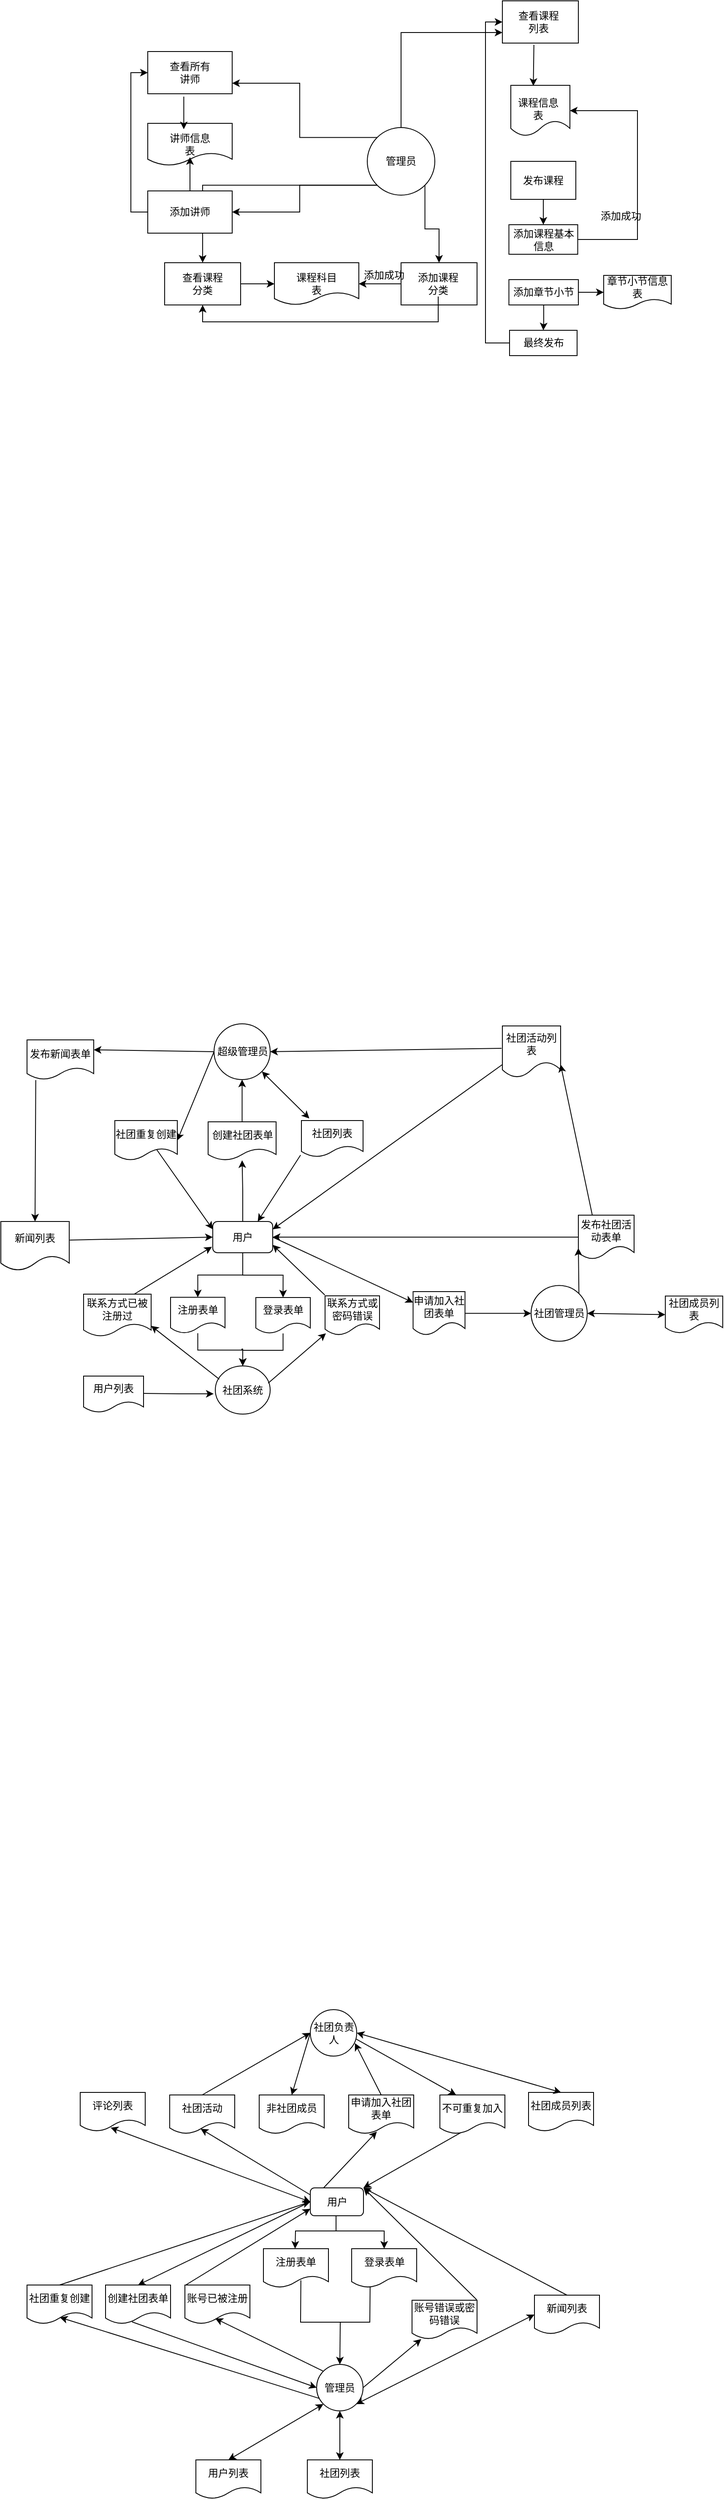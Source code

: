 <mxfile version="21.3.4" type="github">
  <diagram id="PFTaVR9R77RU1zgIoD-t" name="Page-1">
    <mxGraphModel dx="1434" dy="1238" grid="0" gridSize="10" guides="1" tooltips="1" connect="1" arrows="1" fold="1" page="0" pageScale="1" pageWidth="827" pageHeight="1169" background="none" math="0" shadow="0">
      <root>
        <mxCell id="0" />
        <mxCell id="1" parent="0" />
        <mxCell id="eftF3Yvcaq25oSi6NERf-6" style="edgeStyle=orthogonalEdgeStyle;rounded=0;orthogonalLoop=1;jettySize=auto;html=1;exitX=0;exitY=0;exitDx=0;exitDy=0;entryX=1;entryY=0.75;entryDx=0;entryDy=0;" parent="1" source="eftF3Yvcaq25oSi6NERf-1" target="eftF3Yvcaq25oSi6NERf-3" edge="1">
          <mxGeometry relative="1" as="geometry" />
        </mxCell>
        <mxCell id="eftF3Yvcaq25oSi6NERf-15" style="edgeStyle=orthogonalEdgeStyle;rounded=0;orthogonalLoop=1;jettySize=auto;html=1;exitX=0;exitY=1;exitDx=0;exitDy=0;entryX=1;entryY=0.5;entryDx=0;entryDy=0;" parent="1" source="eftF3Yvcaq25oSi6NERf-1" target="eftF3Yvcaq25oSi6NERf-13" edge="1">
          <mxGeometry relative="1" as="geometry" />
        </mxCell>
        <mxCell id="eftF3Yvcaq25oSi6NERf-33" style="edgeStyle=orthogonalEdgeStyle;rounded=0;orthogonalLoop=1;jettySize=auto;html=1;exitX=0;exitY=1;exitDx=0;exitDy=0;entryX=0.5;entryY=0;entryDx=0;entryDy=0;" parent="1" source="eftF3Yvcaq25oSi6NERf-1" target="eftF3Yvcaq25oSi6NERf-23" edge="1">
          <mxGeometry relative="1" as="geometry" />
        </mxCell>
        <mxCell id="eftF3Yvcaq25oSi6NERf-34" style="edgeStyle=orthogonalEdgeStyle;rounded=0;orthogonalLoop=1;jettySize=auto;html=1;exitX=1;exitY=1;exitDx=0;exitDy=0;entryX=0.5;entryY=0;entryDx=0;entryDy=0;" parent="1" source="eftF3Yvcaq25oSi6NERf-1" target="eftF3Yvcaq25oSi6NERf-29" edge="1">
          <mxGeometry relative="1" as="geometry" />
        </mxCell>
        <mxCell id="eftF3Yvcaq25oSi6NERf-41" style="edgeStyle=orthogonalEdgeStyle;rounded=0;orthogonalLoop=1;jettySize=auto;html=1;exitX=0.5;exitY=0;exitDx=0;exitDy=0;entryX=0;entryY=0.75;entryDx=0;entryDy=0;" parent="1" source="eftF3Yvcaq25oSi6NERf-1" target="eftF3Yvcaq25oSi6NERf-35" edge="1">
          <mxGeometry relative="1" as="geometry" />
        </mxCell>
        <mxCell id="eftF3Yvcaq25oSi6NERf-1" value="" style="ellipse;whiteSpace=wrap;html=1;aspect=fixed;" parent="1" vertex="1">
          <mxGeometry x="360" y="-481" width="80" height="80" as="geometry" />
        </mxCell>
        <mxCell id="eftF3Yvcaq25oSi6NERf-2" value="管理员" style="text;html=1;strokeColor=none;fillColor=none;align=center;verticalAlign=middle;whiteSpace=wrap;rounded=0;" parent="1" vertex="1">
          <mxGeometry x="370" y="-456" width="60" height="30" as="geometry" />
        </mxCell>
        <mxCell id="eftF3Yvcaq25oSi6NERf-3" value="" style="rounded=0;whiteSpace=wrap;html=1;" parent="1" vertex="1">
          <mxGeometry x="100" y="-571" width="100" height="50" as="geometry" />
        </mxCell>
        <mxCell id="eftF3Yvcaq25oSi6NERf-5" value="查看所有讲师" style="text;html=1;strokeColor=none;fillColor=none;align=center;verticalAlign=middle;whiteSpace=wrap;rounded=0;" parent="1" vertex="1">
          <mxGeometry x="120" y="-561" width="60" height="30" as="geometry" />
        </mxCell>
        <mxCell id="eftF3Yvcaq25oSi6NERf-7" value="" style="shape=document;whiteSpace=wrap;html=1;boundedLbl=1;" parent="1" vertex="1">
          <mxGeometry x="100" y="-486" width="100" height="50" as="geometry" />
        </mxCell>
        <mxCell id="eftF3Yvcaq25oSi6NERf-8" value="讲师信息表" style="text;html=1;strokeColor=none;fillColor=none;align=center;verticalAlign=middle;whiteSpace=wrap;rounded=0;" parent="1" vertex="1">
          <mxGeometry x="120" y="-476" width="60" height="30" as="geometry" />
        </mxCell>
        <mxCell id="eftF3Yvcaq25oSi6NERf-22" value="" style="edgeStyle=orthogonalEdgeStyle;rounded=0;orthogonalLoop=1;jettySize=auto;html=1;" parent="1" source="eftF3Yvcaq25oSi6NERf-13" target="eftF3Yvcaq25oSi6NERf-8" edge="1">
          <mxGeometry relative="1" as="geometry" />
        </mxCell>
        <mxCell id="eftF3Yvcaq25oSi6NERf-46" style="edgeStyle=orthogonalEdgeStyle;rounded=0;orthogonalLoop=1;jettySize=auto;html=1;entryX=0;entryY=0.5;entryDx=0;entryDy=0;" parent="1" source="eftF3Yvcaq25oSi6NERf-13" target="eftF3Yvcaq25oSi6NERf-3" edge="1">
          <mxGeometry relative="1" as="geometry">
            <Array as="points">
              <mxPoint x="80" y="-381" />
              <mxPoint x="80" y="-546" />
            </Array>
          </mxGeometry>
        </mxCell>
        <mxCell id="eftF3Yvcaq25oSi6NERf-13" value="" style="rounded=0;whiteSpace=wrap;html=1;" parent="1" vertex="1">
          <mxGeometry x="100" y="-406" width="100" height="50" as="geometry" />
        </mxCell>
        <mxCell id="eftF3Yvcaq25oSi6NERf-14" value="添加讲师" style="text;html=1;strokeColor=none;fillColor=none;align=center;verticalAlign=middle;whiteSpace=wrap;rounded=0;" parent="1" vertex="1">
          <mxGeometry x="120" y="-396" width="60" height="30" as="geometry" />
        </mxCell>
        <mxCell id="eftF3Yvcaq25oSi6NERf-21" value="" style="endArrow=classic;html=1;rounded=0;exitX=0.427;exitY=1.067;exitDx=0;exitDy=0;exitPerimeter=0;entryX=0.378;entryY=-0.1;entryDx=0;entryDy=0;entryPerimeter=0;" parent="1" source="eftF3Yvcaq25oSi6NERf-3" target="eftF3Yvcaq25oSi6NERf-8" edge="1">
          <mxGeometry width="50" height="50" relative="1" as="geometry">
            <mxPoint x="380" y="-331" as="sourcePoint" />
            <mxPoint x="430" y="-381" as="targetPoint" />
          </mxGeometry>
        </mxCell>
        <mxCell id="eftF3Yvcaq25oSi6NERf-23" value="" style="rounded=0;whiteSpace=wrap;html=1;" parent="1" vertex="1">
          <mxGeometry x="120" y="-321" width="90" height="50" as="geometry" />
        </mxCell>
        <mxCell id="eftF3Yvcaq25oSi6NERf-24" value="查看课程分类" style="text;html=1;strokeColor=none;fillColor=none;align=center;verticalAlign=middle;whiteSpace=wrap;rounded=0;" parent="1" vertex="1">
          <mxGeometry x="135" y="-311" width="60" height="30" as="geometry" />
        </mxCell>
        <mxCell id="eftF3Yvcaq25oSi6NERf-25" value="" style="shape=document;whiteSpace=wrap;html=1;boundedLbl=1;" parent="1" vertex="1">
          <mxGeometry x="250" y="-321" width="100" height="50" as="geometry" />
        </mxCell>
        <mxCell id="eftF3Yvcaq25oSi6NERf-26" value="课程科目表" style="text;html=1;strokeColor=none;fillColor=none;align=center;verticalAlign=middle;whiteSpace=wrap;rounded=0;" parent="1" vertex="1">
          <mxGeometry x="270" y="-311" width="60" height="30" as="geometry" />
        </mxCell>
        <mxCell id="eftF3Yvcaq25oSi6NERf-28" value="" style="endArrow=classic;html=1;rounded=0;exitX=1;exitY=0.5;exitDx=0;exitDy=0;" parent="1" source="eftF3Yvcaq25oSi6NERf-23" edge="1">
          <mxGeometry width="50" height="50" relative="1" as="geometry">
            <mxPoint x="210" y="-251" as="sourcePoint" />
            <mxPoint x="250" y="-296" as="targetPoint" />
          </mxGeometry>
        </mxCell>
        <mxCell id="eftF3Yvcaq25oSi6NERf-29" value="" style="rounded=0;whiteSpace=wrap;html=1;" parent="1" vertex="1">
          <mxGeometry x="400" y="-321" width="90" height="50" as="geometry" />
        </mxCell>
        <mxCell id="eftF3Yvcaq25oSi6NERf-45" style="edgeStyle=orthogonalEdgeStyle;rounded=0;orthogonalLoop=1;jettySize=auto;html=1;entryX=0.5;entryY=1;entryDx=0;entryDy=0;" parent="1" source="eftF3Yvcaq25oSi6NERf-30" target="eftF3Yvcaq25oSi6NERf-23" edge="1">
          <mxGeometry relative="1" as="geometry">
            <Array as="points">
              <mxPoint x="444" y="-251" />
              <mxPoint x="165" y="-251" />
            </Array>
          </mxGeometry>
        </mxCell>
        <mxCell id="eftF3Yvcaq25oSi6NERf-30" value="添加课程分类" style="text;html=1;strokeColor=none;fillColor=none;align=center;verticalAlign=middle;whiteSpace=wrap;rounded=0;" parent="1" vertex="1">
          <mxGeometry x="414" y="-311" width="60" height="30" as="geometry" />
        </mxCell>
        <mxCell id="eftF3Yvcaq25oSi6NERf-32" value="" style="endArrow=classic;html=1;rounded=0;entryX=1;entryY=0.5;entryDx=0;entryDy=0;exitX=0;exitY=0.5;exitDx=0;exitDy=0;" parent="1" source="eftF3Yvcaq25oSi6NERf-29" target="eftF3Yvcaq25oSi6NERf-25" edge="1">
          <mxGeometry width="50" height="50" relative="1" as="geometry">
            <mxPoint x="360" y="-261" as="sourcePoint" />
            <mxPoint x="400" y="-311" as="targetPoint" />
          </mxGeometry>
        </mxCell>
        <mxCell id="eftF3Yvcaq25oSi6NERf-35" value="" style="rounded=0;whiteSpace=wrap;html=1;" parent="1" vertex="1">
          <mxGeometry x="520" y="-631" width="90" height="50" as="geometry" />
        </mxCell>
        <mxCell id="eftF3Yvcaq25oSi6NERf-36" value="查看课程列表" style="text;html=1;strokeColor=none;fillColor=none;align=center;verticalAlign=middle;whiteSpace=wrap;rounded=0;" parent="1" vertex="1">
          <mxGeometry x="532.5" y="-621" width="60" height="30" as="geometry" />
        </mxCell>
        <mxCell id="eftF3Yvcaq25oSi6NERf-37" value="" style="shape=document;whiteSpace=wrap;html=1;boundedLbl=1;" parent="1" vertex="1">
          <mxGeometry x="530" y="-531" width="70" height="60" as="geometry" />
        </mxCell>
        <mxCell id="eftF3Yvcaq25oSi6NERf-38" value="课程信息表" style="text;html=1;strokeColor=none;fillColor=none;align=center;verticalAlign=middle;whiteSpace=wrap;rounded=0;" parent="1" vertex="1">
          <mxGeometry x="535" y="-516" width="55" height="25" as="geometry" />
        </mxCell>
        <mxCell id="eftF3Yvcaq25oSi6NERf-40" value="" style="endArrow=classic;html=1;rounded=0;exitX=0.415;exitY=1.04;exitDx=0;exitDy=0;exitPerimeter=0;entryX=0.381;entryY=0.011;entryDx=0;entryDy=0;entryPerimeter=0;" parent="1" source="eftF3Yvcaq25oSi6NERf-35" target="eftF3Yvcaq25oSi6NERf-37" edge="1">
          <mxGeometry width="50" height="50" relative="1" as="geometry">
            <mxPoint x="450" y="-491" as="sourcePoint" />
            <mxPoint x="500" y="-541" as="targetPoint" />
          </mxGeometry>
        </mxCell>
        <mxCell id="eftF3Yvcaq25oSi6NERf-42" value="添加成功" style="text;html=1;strokeColor=none;fillColor=none;align=center;verticalAlign=middle;whiteSpace=wrap;rounded=0;" parent="1" vertex="1">
          <mxGeometry x="350" y="-321" width="60" height="30" as="geometry" />
        </mxCell>
        <mxCell id="eftF3Yvcaq25oSi6NERf-50" value="" style="edgeStyle=orthogonalEdgeStyle;rounded=0;orthogonalLoop=1;jettySize=auto;html=1;" parent="1" source="eftF3Yvcaq25oSi6NERf-47" target="eftF3Yvcaq25oSi6NERf-49" edge="1">
          <mxGeometry relative="1" as="geometry" />
        </mxCell>
        <mxCell id="eftF3Yvcaq25oSi6NERf-47" value="发布课程" style="rounded=0;whiteSpace=wrap;html=1;" parent="1" vertex="1">
          <mxGeometry x="530" y="-441" width="77" height="45" as="geometry" />
        </mxCell>
        <mxCell id="eftF3Yvcaq25oSi6NERf-57" style="edgeStyle=orthogonalEdgeStyle;rounded=0;orthogonalLoop=1;jettySize=auto;html=1;entryX=1;entryY=0.5;entryDx=0;entryDy=0;" parent="1" source="eftF3Yvcaq25oSi6NERf-49" target="eftF3Yvcaq25oSi6NERf-37" edge="1">
          <mxGeometry relative="1" as="geometry">
            <Array as="points">
              <mxPoint x="680" y="-348" />
              <mxPoint x="680" y="-501" />
            </Array>
          </mxGeometry>
        </mxCell>
        <mxCell id="eftF3Yvcaq25oSi6NERf-49" value="添加课程基本信息" style="whiteSpace=wrap;html=1;rounded=0;" parent="1" vertex="1">
          <mxGeometry x="527.75" y="-366" width="81.5" height="35" as="geometry" />
        </mxCell>
        <mxCell id="eftF3Yvcaq25oSi6NERf-54" value="" style="edgeStyle=orthogonalEdgeStyle;rounded=0;orthogonalLoop=1;jettySize=auto;html=1;" parent="1" source="eftF3Yvcaq25oSi6NERf-51" target="eftF3Yvcaq25oSi6NERf-53" edge="1">
          <mxGeometry relative="1" as="geometry" />
        </mxCell>
        <mxCell id="eftF3Yvcaq25oSi6NERf-56" value="" style="edgeStyle=orthogonalEdgeStyle;rounded=0;orthogonalLoop=1;jettySize=auto;html=1;" parent="1" source="eftF3Yvcaq25oSi6NERf-51" target="eftF3Yvcaq25oSi6NERf-55" edge="1">
          <mxGeometry relative="1" as="geometry" />
        </mxCell>
        <mxCell id="eftF3Yvcaq25oSi6NERf-51" value="添加章节小节" style="whiteSpace=wrap;html=1;" parent="1" vertex="1">
          <mxGeometry x="527.75" y="-301" width="82.25" height="30" as="geometry" />
        </mxCell>
        <mxCell id="eftF3Yvcaq25oSi6NERf-53" value="章节小节信息表" style="shape=document;whiteSpace=wrap;html=1;boundedLbl=1;" parent="1" vertex="1">
          <mxGeometry x="640" y="-306" width="80" height="40" as="geometry" />
        </mxCell>
        <mxCell id="eftF3Yvcaq25oSi6NERf-59" style="edgeStyle=orthogonalEdgeStyle;rounded=0;orthogonalLoop=1;jettySize=auto;html=1;entryX=0;entryY=0.5;entryDx=0;entryDy=0;" parent="1" source="eftF3Yvcaq25oSi6NERf-55" target="eftF3Yvcaq25oSi6NERf-35" edge="1">
          <mxGeometry relative="1" as="geometry">
            <Array as="points">
              <mxPoint x="500" y="-226" />
              <mxPoint x="500" y="-606" />
            </Array>
          </mxGeometry>
        </mxCell>
        <mxCell id="eftF3Yvcaq25oSi6NERf-55" value="最终发布" style="whiteSpace=wrap;html=1;" parent="1" vertex="1">
          <mxGeometry x="528.5" y="-241" width="80" height="30" as="geometry" />
        </mxCell>
        <mxCell id="eftF3Yvcaq25oSi6NERf-58" value="添加成功" style="text;html=1;align=center;verticalAlign=middle;resizable=0;points=[];autosize=1;strokeColor=none;fillColor=none;" parent="1" vertex="1">
          <mxGeometry x="630" y="-386" width="60" height="20" as="geometry" />
        </mxCell>
        <mxCell id="TgjRXRTITHaoMna3Si7o-6" value="" style="edgeStyle=orthogonalEdgeStyle;rounded=0;orthogonalLoop=1;jettySize=auto;html=1;" parent="1" source="TgjRXRTITHaoMna3Si7o-2" target="TgjRXRTITHaoMna3Si7o-5" edge="1">
          <mxGeometry relative="1" as="geometry" />
        </mxCell>
        <mxCell id="TgjRXRTITHaoMna3Si7o-17" style="edgeStyle=orthogonalEdgeStyle;rounded=0;orthogonalLoop=1;jettySize=auto;html=1;entryX=0.5;entryY=0;entryDx=0;entryDy=0;" parent="1" source="TgjRXRTITHaoMna3Si7o-2" target="TgjRXRTITHaoMna3Si7o-16" edge="1">
          <mxGeometry relative="1" as="geometry" />
        </mxCell>
        <mxCell id="TgjRXRTITHaoMna3Si7o-24" value="" style="edgeStyle=orthogonalEdgeStyle;rounded=0;orthogonalLoop=1;jettySize=auto;html=1;" parent="1" source="TgjRXRTITHaoMna3Si7o-2" target="TgjRXRTITHaoMna3Si7o-23" edge="1">
          <mxGeometry relative="1" as="geometry" />
        </mxCell>
        <mxCell id="TgjRXRTITHaoMna3Si7o-2" value="用户" style="rounded=1;whiteSpace=wrap;html=1;" parent="1" vertex="1">
          <mxGeometry x="177" y="814" width="71" height="37" as="geometry" />
        </mxCell>
        <mxCell id="TgjRXRTITHaoMna3Si7o-9" value="" style="edgeStyle=orthogonalEdgeStyle;rounded=0;orthogonalLoop=1;jettySize=auto;html=1;" parent="1" source="TgjRXRTITHaoMna3Si7o-5" target="TgjRXRTITHaoMna3Si7o-8" edge="1">
          <mxGeometry relative="1" as="geometry" />
        </mxCell>
        <mxCell id="TgjRXRTITHaoMna3Si7o-5" value="注册表单" style="shape=document;whiteSpace=wrap;html=1;boundedLbl=1;rounded=1;" parent="1" vertex="1">
          <mxGeometry x="127" y="903.75" width="64.5" height="42.5" as="geometry" />
        </mxCell>
        <mxCell id="TgjRXRTITHaoMna3Si7o-8" value="社团系统" style="ellipse;whiteSpace=wrap;html=1;" parent="1" vertex="1">
          <mxGeometry x="180" y="985" width="65" height="57" as="geometry" />
        </mxCell>
        <mxCell id="TgjRXRTITHaoMna3Si7o-12" value="联系方式已被注册过" style="shape=document;whiteSpace=wrap;html=1;boundedLbl=1;" parent="1" vertex="1">
          <mxGeometry x="24" y="900" width="80" height="50" as="geometry" />
        </mxCell>
        <mxCell id="TgjRXRTITHaoMna3Si7o-13" value="" style="endArrow=classic;html=1;rounded=0;exitX=0.072;exitY=0.275;exitDx=0;exitDy=0;exitPerimeter=0;entryX=1;entryY=0.75;entryDx=0;entryDy=0;" parent="1" source="TgjRXRTITHaoMna3Si7o-8" target="TgjRXRTITHaoMna3Si7o-12" edge="1">
          <mxGeometry width="50" height="50" relative="1" as="geometry">
            <mxPoint x="57" y="1010" as="sourcePoint" />
            <mxPoint x="107" y="960" as="targetPoint" />
          </mxGeometry>
        </mxCell>
        <mxCell id="TgjRXRTITHaoMna3Si7o-15" value="" style="endArrow=classic;html=1;rounded=0;exitX=0.75;exitY=0;exitDx=0;exitDy=0;" parent="1" source="TgjRXRTITHaoMna3Si7o-12" edge="1">
          <mxGeometry width="50" height="50" relative="1" as="geometry">
            <mxPoint x="126" y="894" as="sourcePoint" />
            <mxPoint x="176" y="844" as="targetPoint" />
          </mxGeometry>
        </mxCell>
        <mxCell id="TgjRXRTITHaoMna3Si7o-18" style="edgeStyle=orthogonalEdgeStyle;rounded=0;orthogonalLoop=1;jettySize=auto;html=1;entryX=0.5;entryY=0;entryDx=0;entryDy=0;" parent="1" source="TgjRXRTITHaoMna3Si7o-16" target="TgjRXRTITHaoMna3Si7o-8" edge="1">
          <mxGeometry relative="1" as="geometry" />
        </mxCell>
        <mxCell id="TgjRXRTITHaoMna3Si7o-16" value="登录表单" style="shape=document;whiteSpace=wrap;html=1;boundedLbl=1;rounded=1;" parent="1" vertex="1">
          <mxGeometry x="228" y="904" width="64.5" height="42.5" as="geometry" />
        </mxCell>
        <mxCell id="TgjRXRTITHaoMna3Si7o-20" value="联系方式或密码错误" style="shape=document;whiteSpace=wrap;html=1;boundedLbl=1;rounded=1;" parent="1" vertex="1">
          <mxGeometry x="310" y="902" width="64.5" height="46.5" as="geometry" />
        </mxCell>
        <mxCell id="TgjRXRTITHaoMna3Si7o-21" value="" style="endArrow=classic;html=1;rounded=0;exitX=0.964;exitY=0.357;exitDx=0;exitDy=0;exitPerimeter=0;entryX=0.016;entryY=0.953;entryDx=0;entryDy=0;entryPerimeter=0;" parent="1" source="TgjRXRTITHaoMna3Si7o-8" target="TgjRXRTITHaoMna3Si7o-20" edge="1">
          <mxGeometry width="50" height="50" relative="1" as="geometry">
            <mxPoint x="303" y="994" as="sourcePoint" />
            <mxPoint x="353" y="944" as="targetPoint" />
          </mxGeometry>
        </mxCell>
        <mxCell id="TgjRXRTITHaoMna3Si7o-22" value="" style="endArrow=classic;html=1;rounded=0;entryX=1;entryY=0.75;entryDx=0;entryDy=0;exitX=-0.005;exitY=-0.022;exitDx=0;exitDy=0;exitPerimeter=0;" parent="1" source="TgjRXRTITHaoMna3Si7o-20" target="TgjRXRTITHaoMna3Si7o-2" edge="1">
          <mxGeometry width="50" height="50" relative="1" as="geometry">
            <mxPoint x="340" y="895" as="sourcePoint" />
            <mxPoint x="390" y="845" as="targetPoint" />
          </mxGeometry>
        </mxCell>
        <mxCell id="TgjRXRTITHaoMna3Si7o-28" style="edgeStyle=orthogonalEdgeStyle;rounded=0;orthogonalLoop=1;jettySize=auto;html=1;exitX=0.5;exitY=0;exitDx=0;exitDy=0;entryX=0.5;entryY=1;entryDx=0;entryDy=0;" parent="1" source="TgjRXRTITHaoMna3Si7o-23" target="TgjRXRTITHaoMna3Si7o-27" edge="1">
          <mxGeometry relative="1" as="geometry" />
        </mxCell>
        <mxCell id="TgjRXRTITHaoMna3Si7o-23" value="创建社团表单" style="shape=document;whiteSpace=wrap;html=1;boundedLbl=1;rounded=1;" parent="1" vertex="1">
          <mxGeometry x="171.5" y="696" width="80.5" height="45.5" as="geometry" />
        </mxCell>
        <mxCell id="TgjRXRTITHaoMna3Si7o-26" style="edgeStyle=orthogonalEdgeStyle;rounded=0;orthogonalLoop=1;jettySize=auto;html=1;exitX=1;exitY=0.5;exitDx=0;exitDy=0;" parent="1" edge="1">
          <mxGeometry relative="1" as="geometry">
            <mxPoint x="178.0" y="1018" as="targetPoint" />
            <mxPoint x="95" y="1017.5" as="sourcePoint" />
          </mxGeometry>
        </mxCell>
        <mxCell id="TgjRXRTITHaoMna3Si7o-25" value="用户列表" style="shape=document;whiteSpace=wrap;html=1;boundedLbl=1;" parent="1" vertex="1">
          <mxGeometry x="24" y="997" width="71" height="43" as="geometry" />
        </mxCell>
        <mxCell id="TgjRXRTITHaoMna3Si7o-27" value="超级管理员" style="ellipse;whiteSpace=wrap;html=1;" parent="1" vertex="1">
          <mxGeometry x="178.5" y="580" width="66.5" height="66" as="geometry" />
        </mxCell>
        <mxCell id="TgjRXRTITHaoMna3Si7o-29" value="社团列表" style="shape=document;whiteSpace=wrap;html=1;boundedLbl=1;" parent="1" vertex="1">
          <mxGeometry x="282" y="694.5" width="73" height="43" as="geometry" />
        </mxCell>
        <mxCell id="TgjRXRTITHaoMna3Si7o-32" value="社团重复创建" style="shape=document;whiteSpace=wrap;html=1;boundedLbl=1;" parent="1" vertex="1">
          <mxGeometry x="61" y="694.5" width="74" height="47" as="geometry" />
        </mxCell>
        <mxCell id="TgjRXRTITHaoMna3Si7o-34" value="" style="endArrow=classic;html=1;rounded=0;exitX=0;exitY=0.5;exitDx=0;exitDy=0;entryX=1;entryY=0.5;entryDx=0;entryDy=0;" parent="1" source="TgjRXRTITHaoMna3Si7o-27" target="TgjRXRTITHaoMna3Si7o-32" edge="1">
          <mxGeometry width="50" height="50" relative="1" as="geometry">
            <mxPoint x="62" y="640" as="sourcePoint" />
            <mxPoint x="112" y="590" as="targetPoint" />
          </mxGeometry>
        </mxCell>
        <mxCell id="TgjRXRTITHaoMna3Si7o-35" value="" style="endArrow=classic;html=1;rounded=0;exitX=0.671;exitY=0.734;exitDx=0;exitDy=0;exitPerimeter=0;entryX=0;entryY=0.25;entryDx=0;entryDy=0;" parent="1" source="TgjRXRTITHaoMna3Si7o-32" target="TgjRXRTITHaoMna3Si7o-2" edge="1">
          <mxGeometry width="50" height="50" relative="1" as="geometry">
            <mxPoint x="125" y="872" as="sourcePoint" />
            <mxPoint x="175" y="822" as="targetPoint" />
          </mxGeometry>
        </mxCell>
        <mxCell id="TgjRXRTITHaoMna3Si7o-36" value="" style="endArrow=classic;html=1;rounded=0;exitX=-0.014;exitY=0.95;exitDx=0;exitDy=0;exitPerimeter=0;entryX=0.75;entryY=0;entryDx=0;entryDy=0;" parent="1" source="TgjRXRTITHaoMna3Si7o-29" target="TgjRXRTITHaoMna3Si7o-2" edge="1">
          <mxGeometry width="50" height="50" relative="1" as="geometry">
            <mxPoint x="420" y="729" as="sourcePoint" />
            <mxPoint x="470" y="679" as="targetPoint" />
          </mxGeometry>
        </mxCell>
        <mxCell id="TgjRXRTITHaoMna3Si7o-38" value="发布新闻表单" style="shape=document;whiteSpace=wrap;html=1;boundedLbl=1;" parent="1" vertex="1">
          <mxGeometry x="-43" y="599" width="79" height="47" as="geometry" />
        </mxCell>
        <mxCell id="TgjRXRTITHaoMna3Si7o-41" value="" style="endArrow=classic;html=1;rounded=0;exitX=0;exitY=0.5;exitDx=0;exitDy=0;entryX=1;entryY=0.25;entryDx=0;entryDy=0;" parent="1" source="TgjRXRTITHaoMna3Si7o-27" target="TgjRXRTITHaoMna3Si7o-38" edge="1">
          <mxGeometry width="50" height="50" relative="1" as="geometry">
            <mxPoint x="-18" y="742" as="sourcePoint" />
            <mxPoint x="32" y="692" as="targetPoint" />
          </mxGeometry>
        </mxCell>
        <mxCell id="TgjRXRTITHaoMna3Si7o-42" value="新闻列表" style="shape=document;whiteSpace=wrap;html=1;boundedLbl=1;" parent="1" vertex="1">
          <mxGeometry x="-74" y="814" width="81" height="58" as="geometry" />
        </mxCell>
        <mxCell id="TgjRXRTITHaoMna3Si7o-43" value="" style="endArrow=classic;html=1;rounded=0;exitX=1.008;exitY=0.379;exitDx=0;exitDy=0;exitPerimeter=0;entryX=0;entryY=0.5;entryDx=0;entryDy=0;" parent="1" source="TgjRXRTITHaoMna3Si7o-42" target="TgjRXRTITHaoMna3Si7o-2" edge="1">
          <mxGeometry width="50" height="50" relative="1" as="geometry">
            <mxPoint x="-186" y="976" as="sourcePoint" />
            <mxPoint x="-136" y="926" as="targetPoint" />
          </mxGeometry>
        </mxCell>
        <mxCell id="TgjRXRTITHaoMna3Si7o-46" value="申请加入社团表单" style="shape=document;whiteSpace=wrap;html=1;boundedLbl=1;rounded=1;" parent="1" vertex="1">
          <mxGeometry x="414.25" y="897" width="61.5" height="51.5" as="geometry" />
        </mxCell>
        <mxCell id="TgjRXRTITHaoMna3Si7o-48" value="" style="endArrow=classic;html=1;rounded=0;exitX=1;exitY=0.5;exitDx=0;exitDy=0;entryX=0;entryY=0.25;entryDx=0;entryDy=0;" parent="1" source="TgjRXRTITHaoMna3Si7o-2" target="TgjRXRTITHaoMna3Si7o-46" edge="1">
          <mxGeometry width="50" height="50" relative="1" as="geometry">
            <mxPoint x="442" y="807" as="sourcePoint" />
            <mxPoint x="410" y="899" as="targetPoint" />
          </mxGeometry>
        </mxCell>
        <mxCell id="TgjRXRTITHaoMna3Si7o-49" value="社团管理员" style="ellipse;whiteSpace=wrap;html=1;" parent="1" vertex="1">
          <mxGeometry x="554" y="889.75" width="66.5" height="66" as="geometry" />
        </mxCell>
        <mxCell id="TgjRXRTITHaoMna3Si7o-50" value="社团成员列表" style="shape=document;whiteSpace=wrap;html=1;boundedLbl=1;" parent="1" vertex="1">
          <mxGeometry x="713" y="902.25" width="68" height="44" as="geometry" />
        </mxCell>
        <mxCell id="TgjRXRTITHaoMna3Si7o-52" value="" style="endArrow=classic;html=1;rounded=0;exitX=1;exitY=0.5;exitDx=0;exitDy=0;entryX=0;entryY=0.5;entryDx=0;entryDy=0;" parent="1" source="TgjRXRTITHaoMna3Si7o-46" target="TgjRXRTITHaoMna3Si7o-49" edge="1">
          <mxGeometry width="50" height="50" relative="1" as="geometry">
            <mxPoint x="446" y="816" as="sourcePoint" />
            <mxPoint x="507" y="1014" as="targetPoint" />
            <Array as="points" />
          </mxGeometry>
        </mxCell>
        <mxCell id="TgjRXRTITHaoMna3Si7o-54" value="" style="endArrow=classic;startArrow=classic;html=1;rounded=0;exitX=1;exitY=1;exitDx=0;exitDy=0;entryX=0.128;entryY=-0.058;entryDx=0;entryDy=0;entryPerimeter=0;" parent="1" source="TgjRXRTITHaoMna3Si7o-27" target="TgjRXRTITHaoMna3Si7o-29" edge="1">
          <mxGeometry width="50" height="50" relative="1" as="geometry">
            <mxPoint x="255" y="676" as="sourcePoint" />
            <mxPoint x="305" y="626" as="targetPoint" />
          </mxGeometry>
        </mxCell>
        <mxCell id="TgjRXRTITHaoMna3Si7o-55" value="" style="endArrow=classic;startArrow=classic;html=1;rounded=0;entryX=0;entryY=0.5;entryDx=0;entryDy=0;exitX=1;exitY=0.5;exitDx=0;exitDy=0;" parent="1" source="TgjRXRTITHaoMna3Si7o-49" target="TgjRXRTITHaoMna3Si7o-50" edge="1">
          <mxGeometry width="50" height="50" relative="1" as="geometry">
            <mxPoint x="438" y="707" as="sourcePoint" />
            <mxPoint x="488" y="657" as="targetPoint" />
          </mxGeometry>
        </mxCell>
        <mxCell id="TgjRXRTITHaoMna3Si7o-56" value="" style="endArrow=classic;html=1;rounded=0;entryX=0.5;entryY=0;entryDx=0;entryDy=0;exitX=0.131;exitY=1.014;exitDx=0;exitDy=0;exitPerimeter=0;" parent="1" source="TgjRXRTITHaoMna3Si7o-38" target="TgjRXRTITHaoMna3Si7o-42" edge="1">
          <mxGeometry width="50" height="50" relative="1" as="geometry">
            <mxPoint x="-134" y="817" as="sourcePoint" />
            <mxPoint x="-84" y="767" as="targetPoint" />
          </mxGeometry>
        </mxCell>
        <mxCell id="TgjRXRTITHaoMna3Si7o-57" value="发布社团活动表单" style="shape=document;whiteSpace=wrap;html=1;boundedLbl=1;" parent="1" vertex="1">
          <mxGeometry x="610" y="806.5" width="66" height="52" as="geometry" />
        </mxCell>
        <mxCell id="TgjRXRTITHaoMna3Si7o-58" value="" style="endArrow=classic;html=1;rounded=0;exitX=1;exitY=0;exitDx=0;exitDy=0;entryX=0;entryY=0.75;entryDx=0;entryDy=0;" parent="1" source="TgjRXRTITHaoMna3Si7o-49" target="TgjRXRTITHaoMna3Si7o-57" edge="1">
          <mxGeometry width="50" height="50" relative="1" as="geometry">
            <mxPoint x="583" y="768" as="sourcePoint" />
            <mxPoint x="707" y="865" as="targetPoint" />
          </mxGeometry>
        </mxCell>
        <mxCell id="TgjRXRTITHaoMna3Si7o-59" value="社团活动列表" style="shape=document;whiteSpace=wrap;html=1;boundedLbl=1;" parent="1" vertex="1">
          <mxGeometry x="520" y="582.5" width="69" height="61" as="geometry" />
        </mxCell>
        <mxCell id="TgjRXRTITHaoMna3Si7o-60" value="" style="endArrow=classic;html=1;rounded=0;entryX=1;entryY=0.25;entryDx=0;entryDy=0;exitX=0;exitY=0.75;exitDx=0;exitDy=0;" parent="1" source="TgjRXRTITHaoMna3Si7o-59" target="TgjRXRTITHaoMna3Si7o-2" edge="1">
          <mxGeometry width="50" height="50" relative="1" as="geometry">
            <mxPoint x="451" y="672" as="sourcePoint" />
            <mxPoint x="391" y="782" as="targetPoint" />
            <Array as="points" />
          </mxGeometry>
        </mxCell>
        <mxCell id="TgjRXRTITHaoMna3Si7o-61" value="" style="endArrow=classic;html=1;rounded=0;exitX=0.25;exitY=0;exitDx=0;exitDy=0;entryX=1;entryY=0.75;entryDx=0;entryDy=0;" parent="1" source="TgjRXRTITHaoMna3Si7o-57" target="TgjRXRTITHaoMna3Si7o-59" edge="1">
          <mxGeometry width="50" height="50" relative="1" as="geometry">
            <mxPoint x="408" y="826" as="sourcePoint" />
            <mxPoint x="458" y="776" as="targetPoint" />
          </mxGeometry>
        </mxCell>
        <mxCell id="TgjRXRTITHaoMna3Si7o-62" value="" style="endArrow=classic;html=1;rounded=0;entryX=1;entryY=0.5;entryDx=0;entryDy=0;" parent="1" target="TgjRXRTITHaoMna3Si7o-27" edge="1">
          <mxGeometry width="50" height="50" relative="1" as="geometry">
            <mxPoint x="519" y="609" as="sourcePoint" />
            <mxPoint x="369" y="576" as="targetPoint" />
          </mxGeometry>
        </mxCell>
        <mxCell id="TgjRXRTITHaoMna3Si7o-67" value="" style="endArrow=classic;html=1;rounded=0;exitX=0;exitY=0.5;exitDx=0;exitDy=0;entryX=1;entryY=0.5;entryDx=0;entryDy=0;" parent="1" source="TgjRXRTITHaoMna3Si7o-57" target="TgjRXRTITHaoMna3Si7o-2" edge="1">
          <mxGeometry width="50" height="50" relative="1" as="geometry">
            <mxPoint x="474" y="867" as="sourcePoint" />
            <mxPoint x="524" y="817" as="targetPoint" />
            <Array as="points" />
          </mxGeometry>
        </mxCell>
        <mxCell id="jXk5IKHHhhwzR_qX20gL-5" value="用户" style="rounded=1;whiteSpace=wrap;html=1;" parent="1" vertex="1">
          <mxGeometry x="292.5" y="1958" width="63" height="33" as="geometry" />
        </mxCell>
        <mxCell id="jXk5IKHHhhwzR_qX20gL-6" value="登录表单" style="shape=document;whiteSpace=wrap;html=1;boundedLbl=1;" parent="1" vertex="1">
          <mxGeometry x="341.5" y="2030" width="77" height="46" as="geometry" />
        </mxCell>
        <mxCell id="jXk5IKHHhhwzR_qX20gL-7" value="注册表单" style="shape=document;whiteSpace=wrap;html=1;boundedLbl=1;" parent="1" vertex="1">
          <mxGeometry x="237" y="2030" width="77" height="46" as="geometry" />
        </mxCell>
        <mxCell id="jXk5IKHHhhwzR_qX20gL-9" value="管理员" style="ellipse;whiteSpace=wrap;html=1;aspect=fixed;" parent="1" vertex="1">
          <mxGeometry x="300" y="2167" width="55" height="55" as="geometry" />
        </mxCell>
        <mxCell id="jXk5IKHHhhwzR_qX20gL-10" value="用户列表" style="shape=document;whiteSpace=wrap;html=1;boundedLbl=1;" parent="1" vertex="1">
          <mxGeometry x="157" y="2280" width="77" height="46" as="geometry" />
        </mxCell>
        <mxCell id="jXk5IKHHhhwzR_qX20gL-11" value="账号已被注册" style="shape=document;whiteSpace=wrap;html=1;boundedLbl=1;" parent="1" vertex="1">
          <mxGeometry x="144" y="2073" width="77" height="46" as="geometry" />
        </mxCell>
        <mxCell id="jXk5IKHHhhwzR_qX20gL-12" value="账号错误或密码错误" style="shape=document;whiteSpace=wrap;html=1;boundedLbl=1;" parent="1" vertex="1">
          <mxGeometry x="413" y="2091" width="77" height="46" as="geometry" />
        </mxCell>
        <mxCell id="jXk5IKHHhhwzR_qX20gL-13" value="申请加入社团表单" style="shape=document;whiteSpace=wrap;html=1;boundedLbl=1;" parent="1" vertex="1">
          <mxGeometry x="338" y="1848" width="77" height="46" as="geometry" />
        </mxCell>
        <mxCell id="jXk5IKHHhhwzR_qX20gL-14" value="社团负责人" style="ellipse;whiteSpace=wrap;html=1;aspect=fixed;" parent="1" vertex="1">
          <mxGeometry x="292.5" y="1747" width="55" height="55" as="geometry" />
        </mxCell>
        <mxCell id="jXk5IKHHhhwzR_qX20gL-15" value="社团成员列表" style="shape=document;whiteSpace=wrap;html=1;boundedLbl=1;" parent="1" vertex="1">
          <mxGeometry x="551" y="1845" width="77" height="46" as="geometry" />
        </mxCell>
        <mxCell id="jXk5IKHHhhwzR_qX20gL-16" value="不可重复加入" style="shape=document;whiteSpace=wrap;html=1;boundedLbl=1;" parent="1" vertex="1">
          <mxGeometry x="446" y="1848" width="77" height="46" as="geometry" />
        </mxCell>
        <mxCell id="jXk5IKHHhhwzR_qX20gL-17" value="社团活动" style="shape=document;whiteSpace=wrap;html=1;boundedLbl=1;" parent="1" vertex="1">
          <mxGeometry x="126" y="1848" width="77" height="46" as="geometry" />
        </mxCell>
        <mxCell id="jXk5IKHHhhwzR_qX20gL-18" value="非社团成员" style="shape=document;whiteSpace=wrap;html=1;boundedLbl=1;" parent="1" vertex="1">
          <mxGeometry x="232" y="1848" width="77" height="46" as="geometry" />
        </mxCell>
        <mxCell id="jXk5IKHHhhwzR_qX20gL-19" value="创建社团表单" style="shape=document;whiteSpace=wrap;html=1;boundedLbl=1;" parent="1" vertex="1">
          <mxGeometry x="50" y="2073" width="77" height="46" as="geometry" />
        </mxCell>
        <mxCell id="jXk5IKHHhhwzR_qX20gL-21" value="社团列表" style="shape=document;whiteSpace=wrap;html=1;boundedLbl=1;" parent="1" vertex="1">
          <mxGeometry x="289" y="2280" width="77" height="46" as="geometry" />
        </mxCell>
        <mxCell id="jXk5IKHHhhwzR_qX20gL-22" value="新闻列表" style="shape=document;whiteSpace=wrap;html=1;boundedLbl=1;" parent="1" vertex="1">
          <mxGeometry x="558" y="2085" width="77" height="46" as="geometry" />
        </mxCell>
        <mxCell id="jXk5IKHHhhwzR_qX20gL-23" value="评论列表" style="shape=document;whiteSpace=wrap;html=1;boundedLbl=1;" parent="1" vertex="1">
          <mxGeometry x="20" y="1845" width="77" height="46" as="geometry" />
        </mxCell>
        <mxCell id="jXk5IKHHhhwzR_qX20gL-25" value="社团重复创建" style="shape=document;whiteSpace=wrap;html=1;boundedLbl=1;" parent="1" vertex="1">
          <mxGeometry x="-43" y="2073" width="77" height="46" as="geometry" />
        </mxCell>
        <mxCell id="jXk5IKHHhhwzR_qX20gL-29" value="" style="endArrow=classic;html=1;rounded=0;entryX=0.5;entryY=0;entryDx=0;entryDy=0;exitX=0.5;exitY=1;exitDx=0;exitDy=0;" parent="1" edge="1">
          <mxGeometry width="50" height="50" relative="1" as="geometry">
            <mxPoint x="323" y="1991" as="sourcePoint" />
            <mxPoint x="274.5" y="2030" as="targetPoint" />
            <Array as="points">
              <mxPoint x="323" y="2009" />
              <mxPoint x="275" y="2009" />
            </Array>
          </mxGeometry>
        </mxCell>
        <mxCell id="jXk5IKHHhhwzR_qX20gL-31" value="" style="endArrow=classic;html=1;rounded=0;entryX=0.5;entryY=0;entryDx=0;entryDy=0;" parent="1" target="jXk5IKHHhhwzR_qX20gL-6" edge="1">
          <mxGeometry width="50" height="50" relative="1" as="geometry">
            <mxPoint x="323" y="2009" as="sourcePoint" />
            <mxPoint x="194" y="2166" as="targetPoint" />
            <Array as="points">
              <mxPoint x="380" y="2009" />
            </Array>
          </mxGeometry>
        </mxCell>
        <mxCell id="jXk5IKHHhhwzR_qX20gL-33" value="" style="endArrow=classic;html=1;rounded=0;entryX=0.5;entryY=0;entryDx=0;entryDy=0;" parent="1" target="jXk5IKHHhhwzR_qX20gL-9" edge="1">
          <mxGeometry width="50" height="50" relative="1" as="geometry">
            <mxPoint x="328" y="2117" as="sourcePoint" />
            <mxPoint x="127" y="2199" as="targetPoint" />
          </mxGeometry>
        </mxCell>
        <mxCell id="jXk5IKHHhhwzR_qX20gL-34" value="" style="endArrow=none;html=1;rounded=0;exitX=0.576;exitY=0.812;exitDx=0;exitDy=0;exitPerimeter=0;entryX=0.284;entryY=0.986;entryDx=0;entryDy=0;entryPerimeter=0;" parent="1" source="jXk5IKHHhhwzR_qX20gL-7" target="jXk5IKHHhhwzR_qX20gL-6" edge="1">
          <mxGeometry width="50" height="50" relative="1" as="geometry">
            <mxPoint x="52" y="2252" as="sourcePoint" />
            <mxPoint x="371" y="2125" as="targetPoint" />
            <Array as="points">
              <mxPoint x="281" y="2117" />
              <mxPoint x="363" y="2117" />
            </Array>
          </mxGeometry>
        </mxCell>
        <mxCell id="jXk5IKHHhhwzR_qX20gL-35" value="" style="endArrow=classic;html=1;rounded=0;exitX=0;exitY=0;exitDx=0;exitDy=0;entryX=0.468;entryY=0.862;entryDx=0;entryDy=0;entryPerimeter=0;" parent="1" source="jXk5IKHHhhwzR_qX20gL-9" target="jXk5IKHHhhwzR_qX20gL-11" edge="1">
          <mxGeometry width="50" height="50" relative="1" as="geometry">
            <mxPoint x="126" y="2251" as="sourcePoint" />
            <mxPoint x="176" y="2201" as="targetPoint" />
          </mxGeometry>
        </mxCell>
        <mxCell id="jXk5IKHHhhwzR_qX20gL-36" value="" style="endArrow=classic;html=1;rounded=0;exitX=1;exitY=0.5;exitDx=0;exitDy=0;" parent="1" source="jXk5IKHHhhwzR_qX20gL-9" target="jXk5IKHHhhwzR_qX20gL-12" edge="1">
          <mxGeometry width="50" height="50" relative="1" as="geometry">
            <mxPoint x="100" y="2250" as="sourcePoint" />
            <mxPoint x="150" y="2200" as="targetPoint" />
          </mxGeometry>
        </mxCell>
        <mxCell id="jXk5IKHHhhwzR_qX20gL-37" value="" style="endArrow=classic;html=1;rounded=0;exitX=0.013;exitY=0;exitDx=0;exitDy=0;entryX=0;entryY=0.75;entryDx=0;entryDy=0;exitPerimeter=0;" parent="1" source="jXk5IKHHhhwzR_qX20gL-11" target="jXk5IKHHhhwzR_qX20gL-5" edge="1">
          <mxGeometry width="50" height="50" relative="1" as="geometry">
            <mxPoint x="69" y="2222" as="sourcePoint" />
            <mxPoint x="119" y="2172" as="targetPoint" />
          </mxGeometry>
        </mxCell>
        <mxCell id="jXk5IKHHhhwzR_qX20gL-39" value="" style="endArrow=classic;startArrow=classic;html=1;rounded=0;exitX=0.5;exitY=0;exitDx=0;exitDy=0;entryX=0.5;entryY=1;entryDx=0;entryDy=0;" parent="1" source="jXk5IKHHhhwzR_qX20gL-21" target="jXk5IKHHhhwzR_qX20gL-9" edge="1">
          <mxGeometry width="50" height="50" relative="1" as="geometry">
            <mxPoint x="234" y="2260" as="sourcePoint" />
            <mxPoint x="284" y="2210" as="targetPoint" />
          </mxGeometry>
        </mxCell>
        <mxCell id="jXk5IKHHhhwzR_qX20gL-40" value="" style="endArrow=classic;startArrow=classic;html=1;rounded=0;exitX=0.5;exitY=0;exitDx=0;exitDy=0;entryX=0;entryY=1;entryDx=0;entryDy=0;" parent="1" source="jXk5IKHHhhwzR_qX20gL-10" target="jXk5IKHHhhwzR_qX20gL-9" edge="1">
          <mxGeometry width="50" height="50" relative="1" as="geometry">
            <mxPoint x="256" y="2263" as="sourcePoint" />
            <mxPoint x="306" y="2213" as="targetPoint" />
          </mxGeometry>
        </mxCell>
        <mxCell id="jXk5IKHHhhwzR_qX20gL-41" value="" style="endArrow=classic;startArrow=classic;html=1;rounded=0;exitX=1;exitY=1;exitDx=0;exitDy=0;entryX=0;entryY=0.5;entryDx=0;entryDy=0;" parent="1" source="jXk5IKHHhhwzR_qX20gL-9" target="jXk5IKHHhhwzR_qX20gL-22" edge="1">
          <mxGeometry width="50" height="50" relative="1" as="geometry">
            <mxPoint x="433" y="2310" as="sourcePoint" />
            <mxPoint x="483" y="2260" as="targetPoint" />
          </mxGeometry>
        </mxCell>
        <mxCell id="jXk5IKHHhhwzR_qX20gL-42" value="" style="endArrow=classic;html=1;rounded=0;exitX=0.994;exitY=-0.014;exitDx=0;exitDy=0;exitPerimeter=0;entryX=1;entryY=0;entryDx=0;entryDy=0;" parent="1" source="jXk5IKHHhhwzR_qX20gL-12" target="jXk5IKHHhhwzR_qX20gL-5" edge="1">
          <mxGeometry width="50" height="50" relative="1" as="geometry">
            <mxPoint x="33" y="2206" as="sourcePoint" />
            <mxPoint x="83" y="2156" as="targetPoint" />
          </mxGeometry>
        </mxCell>
        <mxCell id="jXk5IKHHhhwzR_qX20gL-43" value="" style="endArrow=classic;html=1;rounded=0;exitX=0.5;exitY=0;exitDx=0;exitDy=0;entryX=1;entryY=0;entryDx=0;entryDy=0;" parent="1" source="jXk5IKHHhhwzR_qX20gL-22" target="jXk5IKHHhhwzR_qX20gL-5" edge="1">
          <mxGeometry width="50" height="50" relative="1" as="geometry">
            <mxPoint x="534" y="2072" as="sourcePoint" />
            <mxPoint x="584" y="2022" as="targetPoint" />
          </mxGeometry>
        </mxCell>
        <mxCell id="jXk5IKHHhhwzR_qX20gL-44" value="" style="endArrow=classic;html=1;rounded=0;exitX=0.25;exitY=0;exitDx=0;exitDy=0;entryX=0.433;entryY=0.942;entryDx=0;entryDy=0;entryPerimeter=0;" parent="1" source="jXk5IKHHhhwzR_qX20gL-5" target="jXk5IKHHhhwzR_qX20gL-13" edge="1">
          <mxGeometry width="50" height="50" relative="1" as="geometry">
            <mxPoint x="190" y="1956" as="sourcePoint" />
            <mxPoint x="240" y="1906" as="targetPoint" />
          </mxGeometry>
        </mxCell>
        <mxCell id="jXk5IKHHhhwzR_qX20gL-45" value="" style="endArrow=classic;html=1;rounded=0;exitX=0.5;exitY=0;exitDx=0;exitDy=0;entryX=0.961;entryY=0.721;entryDx=0;entryDy=0;entryPerimeter=0;" parent="1" source="jXk5IKHHhhwzR_qX20gL-13" target="jXk5IKHHhhwzR_qX20gL-14" edge="1">
          <mxGeometry width="50" height="50" relative="1" as="geometry">
            <mxPoint x="117" y="1992" as="sourcePoint" />
            <mxPoint x="167" y="1942" as="targetPoint" />
          </mxGeometry>
        </mxCell>
        <mxCell id="jXk5IKHHhhwzR_qX20gL-46" value="" style="endArrow=classic;html=1;rounded=0;exitX=0.991;exitY=0.636;exitDx=0;exitDy=0;exitPerimeter=0;entryX=0.25;entryY=0;entryDx=0;entryDy=0;" parent="1" source="jXk5IKHHhhwzR_qX20gL-14" target="jXk5IKHHhhwzR_qX20gL-16" edge="1">
          <mxGeometry width="50" height="50" relative="1" as="geometry">
            <mxPoint x="110" y="1986" as="sourcePoint" />
            <mxPoint x="431" y="1925" as="targetPoint" />
          </mxGeometry>
        </mxCell>
        <mxCell id="jXk5IKHHhhwzR_qX20gL-47" value="" style="endArrow=classic;startArrow=classic;html=1;rounded=0;exitX=1;exitY=0.5;exitDx=0;exitDy=0;entryX=0.5;entryY=0;entryDx=0;entryDy=0;" parent="1" source="jXk5IKHHhhwzR_qX20gL-14" target="jXk5IKHHhhwzR_qX20gL-15" edge="1">
          <mxGeometry width="50" height="50" relative="1" as="geometry">
            <mxPoint x="510" y="1792" as="sourcePoint" />
            <mxPoint x="560" y="1742" as="targetPoint" />
          </mxGeometry>
        </mxCell>
        <mxCell id="jXk5IKHHhhwzR_qX20gL-48" value="" style="endArrow=classic;html=1;rounded=0;exitX=0.32;exitY=0.971;exitDx=0;exitDy=0;exitPerimeter=0;entryX=1;entryY=0;entryDx=0;entryDy=0;" parent="1" source="jXk5IKHHhhwzR_qX20gL-16" target="jXk5IKHHhhwzR_qX20gL-5" edge="1">
          <mxGeometry width="50" height="50" relative="1" as="geometry">
            <mxPoint x="139" y="2039" as="sourcePoint" />
            <mxPoint x="189" y="1989" as="targetPoint" />
          </mxGeometry>
        </mxCell>
        <mxCell id="jXk5IKHHhhwzR_qX20gL-49" value="" style="endArrow=classic;html=1;rounded=0;exitX=0;exitY=0.25;exitDx=0;exitDy=0;entryX=0.476;entryY=0.87;entryDx=0;entryDy=0;entryPerimeter=0;" parent="1" source="jXk5IKHHhhwzR_qX20gL-5" target="jXk5IKHHhhwzR_qX20gL-17" edge="1">
          <mxGeometry width="50" height="50" relative="1" as="geometry">
            <mxPoint x="129" y="1976" as="sourcePoint" />
            <mxPoint x="179" y="1926" as="targetPoint" />
          </mxGeometry>
        </mxCell>
        <mxCell id="jXk5IKHHhhwzR_qX20gL-50" value="" style="endArrow=classic;html=1;rounded=0;exitX=0;exitY=0.5;exitDx=0;exitDy=0;entryX=0.5;entryY=0;entryDx=0;entryDy=0;" parent="1" source="jXk5IKHHhhwzR_qX20gL-14" target="jXk5IKHHhhwzR_qX20gL-18" edge="1">
          <mxGeometry width="50" height="50" relative="1" as="geometry">
            <mxPoint x="68" y="1999" as="sourcePoint" />
            <mxPoint x="118" y="1949" as="targetPoint" />
          </mxGeometry>
        </mxCell>
        <mxCell id="jXk5IKHHhhwzR_qX20gL-51" value="" style="endArrow=classic;html=1;rounded=0;exitX=0.5;exitY=0;exitDx=0;exitDy=0;entryX=0;entryY=0.5;entryDx=0;entryDy=0;" parent="1" source="jXk5IKHHhhwzR_qX20gL-17" target="jXk5IKHHhhwzR_qX20gL-14" edge="1">
          <mxGeometry width="50" height="50" relative="1" as="geometry">
            <mxPoint x="169" y="1838" as="sourcePoint" />
            <mxPoint x="219" y="1788" as="targetPoint" />
          </mxGeometry>
        </mxCell>
        <mxCell id="jXk5IKHHhhwzR_qX20gL-53" value="" style="endArrow=classic;startArrow=classic;html=1;rounded=0;entryX=0;entryY=0.5;entryDx=0;entryDy=0;exitX=0.468;exitY=0.906;exitDx=0;exitDy=0;exitPerimeter=0;" parent="1" source="jXk5IKHHhhwzR_qX20gL-23" target="jXk5IKHHhhwzR_qX20gL-5" edge="1">
          <mxGeometry width="50" height="50" relative="1" as="geometry">
            <mxPoint x="4" y="2066" as="sourcePoint" />
            <mxPoint x="54" y="2016" as="targetPoint" />
          </mxGeometry>
        </mxCell>
        <mxCell id="jXk5IKHHhhwzR_qX20gL-54" value="" style="endArrow=classic;html=1;rounded=0;exitX=0.5;exitY=0;exitDx=0;exitDy=0;entryX=0;entryY=0.5;entryDx=0;entryDy=0;" parent="1" source="jXk5IKHHhhwzR_qX20gL-25" target="jXk5IKHHhhwzR_qX20gL-5" edge="1">
          <mxGeometry width="50" height="50" relative="1" as="geometry">
            <mxPoint x="16" y="1987" as="sourcePoint" />
            <mxPoint x="66" y="1937" as="targetPoint" />
          </mxGeometry>
        </mxCell>
        <mxCell id="jXk5IKHHhhwzR_qX20gL-55" value="" style="endArrow=classic;html=1;rounded=0;exitX=0;exitY=0.5;exitDx=0;exitDy=0;entryX=0.5;entryY=0;entryDx=0;entryDy=0;" parent="1" source="jXk5IKHHhhwzR_qX20gL-5" target="jXk5IKHHhhwzR_qX20gL-19" edge="1">
          <mxGeometry width="50" height="50" relative="1" as="geometry">
            <mxPoint x="12" y="2206" as="sourcePoint" />
            <mxPoint x="62" y="2156" as="targetPoint" />
          </mxGeometry>
        </mxCell>
        <mxCell id="jXk5IKHHhhwzR_qX20gL-56" value="" style="endArrow=classic;html=1;rounded=0;exitX=0.407;exitY=0.949;exitDx=0;exitDy=0;exitPerimeter=0;entryX=0;entryY=0.5;entryDx=0;entryDy=0;" parent="1" source="jXk5IKHHhhwzR_qX20gL-19" target="jXk5IKHHhhwzR_qX20gL-9" edge="1">
          <mxGeometry width="50" height="50" relative="1" as="geometry">
            <mxPoint x="9" y="2207" as="sourcePoint" />
            <mxPoint x="59" y="2157" as="targetPoint" />
          </mxGeometry>
        </mxCell>
        <mxCell id="jXk5IKHHhhwzR_qX20gL-57" value="" style="endArrow=classic;html=1;rounded=0;entryX=0.506;entryY=0.833;entryDx=0;entryDy=0;entryPerimeter=0;exitX=0.061;exitY=0.733;exitDx=0;exitDy=0;exitPerimeter=0;" parent="1" source="jXk5IKHHhhwzR_qX20gL-9" target="jXk5IKHHhhwzR_qX20gL-25" edge="1">
          <mxGeometry width="50" height="50" relative="1" as="geometry">
            <mxPoint x="60" y="2214" as="sourcePoint" />
            <mxPoint x="110" y="2164" as="targetPoint" />
          </mxGeometry>
        </mxCell>
      </root>
    </mxGraphModel>
  </diagram>
</mxfile>
